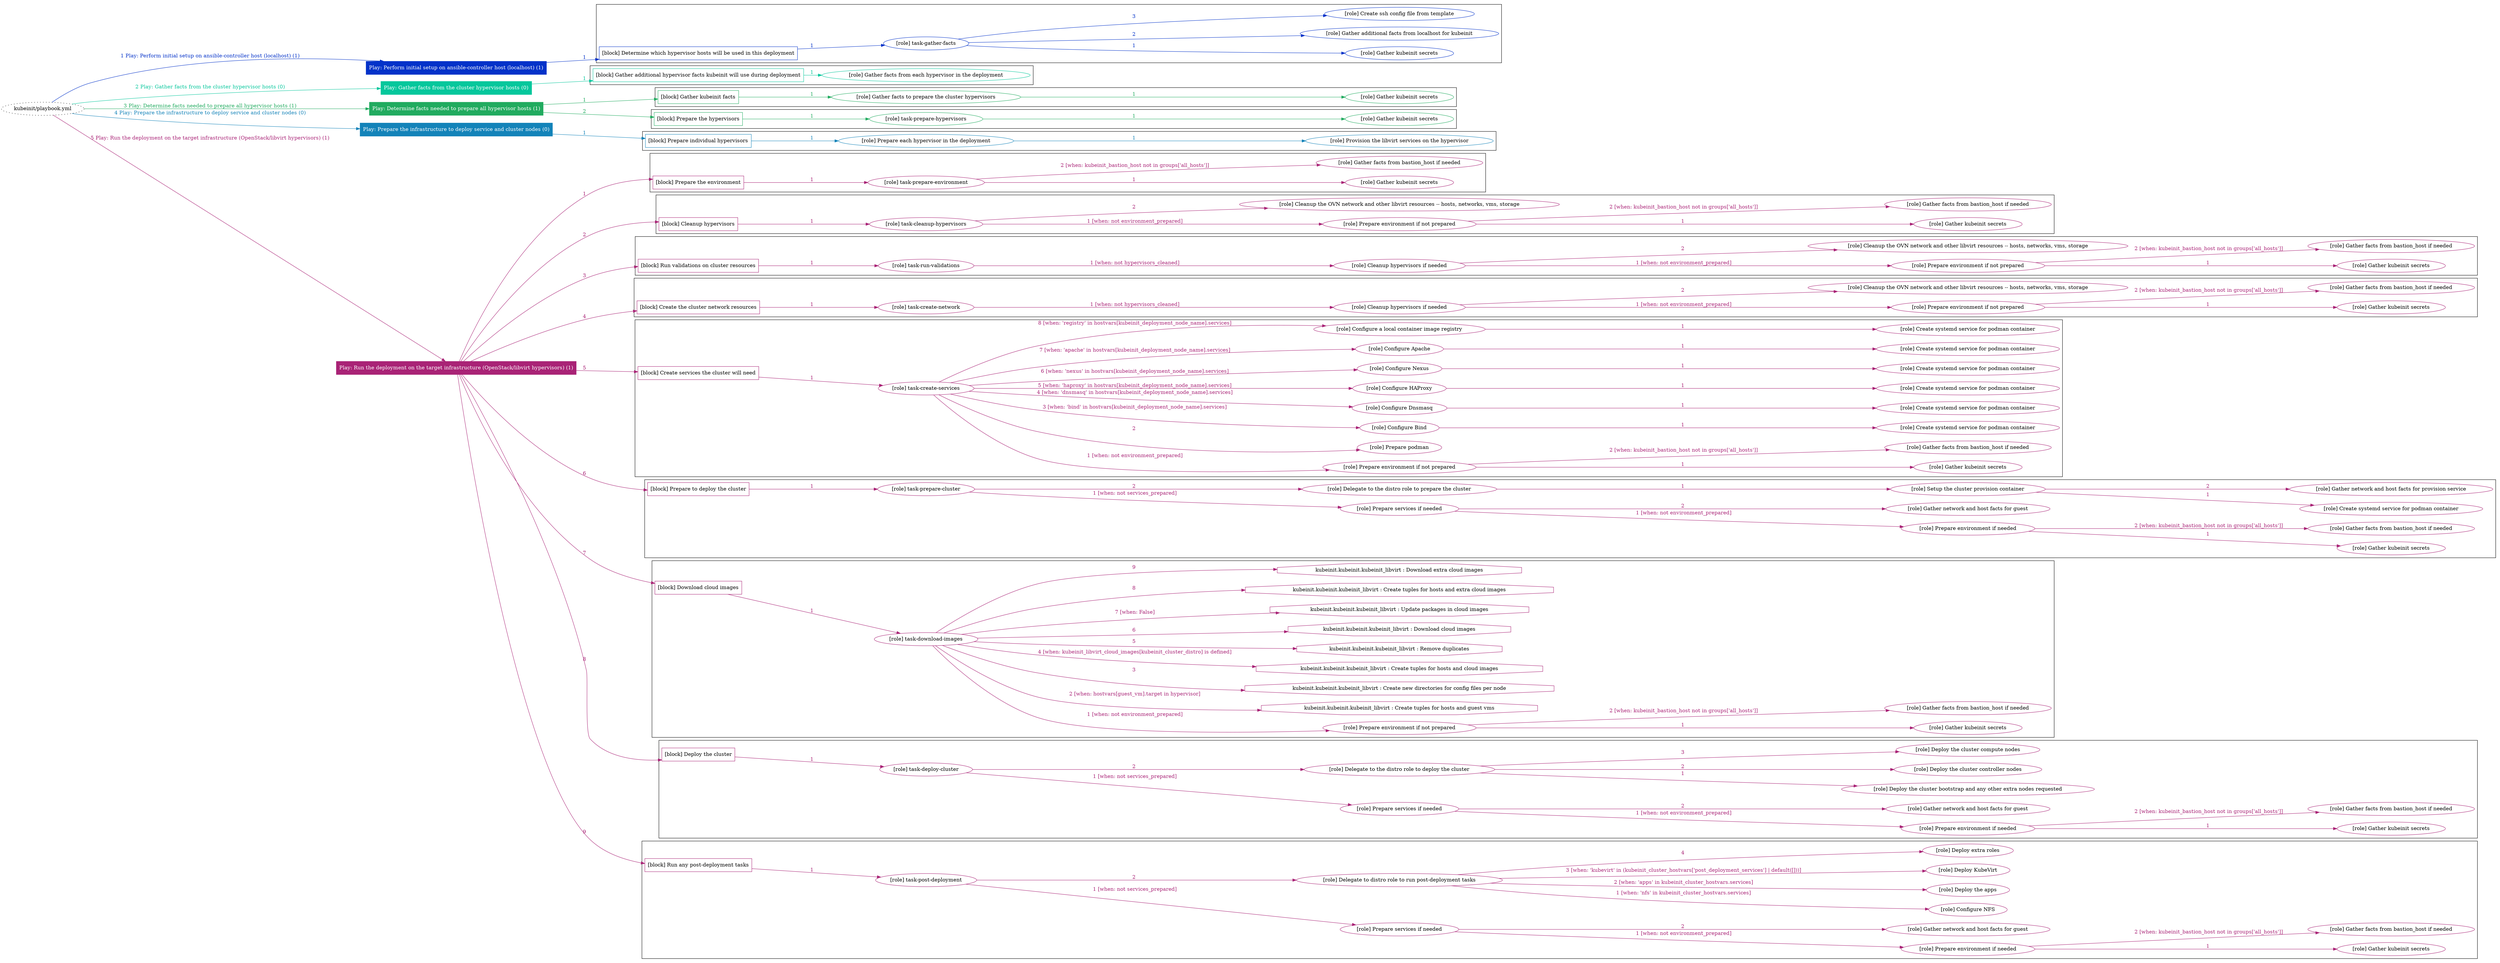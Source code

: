 digraph {
	graph [concentrate=true ordering=in rankdir=LR ratio=fill]
	edge [esep=5 sep=10]
	"kubeinit/playbook.yml" [URL="/home/runner/work/kubeinit/kubeinit/kubeinit/playbook.yml" id=playbook_51168610 style=dotted]
	"kubeinit/playbook.yml" -> play_2ce2c5a4 [label="1 Play: Perform initial setup on ansible-controller host (localhost) (1)" color="#0332c9" fontcolor="#0332c9" id=edge_play_2ce2c5a4 labeltooltip="1 Play: Perform initial setup on ansible-controller host (localhost) (1)" tooltip="1 Play: Perform initial setup on ansible-controller host (localhost) (1)"]
	subgraph "Play: Perform initial setup on ansible-controller host (localhost) (1)" {
		play_2ce2c5a4 [label="Play: Perform initial setup on ansible-controller host (localhost) (1)" URL="/home/runner/work/kubeinit/kubeinit/kubeinit/playbook.yml" color="#0332c9" fontcolor="#ffffff" id=play_2ce2c5a4 shape=box style=filled tooltip=localhost]
		play_2ce2c5a4 -> block_9cdd44ed [label=1 color="#0332c9" fontcolor="#0332c9" id=edge_block_9cdd44ed labeltooltip=1 tooltip=1]
		subgraph cluster_block_9cdd44ed {
			block_9cdd44ed [label="[block] Determine which hypervisor hosts will be used in this deployment" URL="/home/runner/work/kubeinit/kubeinit/kubeinit/playbook.yml" color="#0332c9" id=block_9cdd44ed labeltooltip="Determine which hypervisor hosts will be used in this deployment" shape=box tooltip="Determine which hypervisor hosts will be used in this deployment"]
			block_9cdd44ed -> role_1f043635 [label="1 " color="#0332c9" fontcolor="#0332c9" id=edge_role_1f043635 labeltooltip="1 " tooltip="1 "]
			subgraph "task-gather-facts" {
				role_1f043635 [label="[role] task-gather-facts" URL="/home/runner/work/kubeinit/kubeinit/kubeinit/playbook.yml" color="#0332c9" id=role_1f043635 tooltip="task-gather-facts"]
				role_1f043635 -> role_1d096e4a [label="1 " color="#0332c9" fontcolor="#0332c9" id=edge_role_1d096e4a labeltooltip="1 " tooltip="1 "]
				subgraph "Gather kubeinit secrets" {
					role_1d096e4a [label="[role] Gather kubeinit secrets" URL="/home/runner/.ansible/collections/ansible_collections/kubeinit/kubeinit/roles/kubeinit_prepare/tasks/build_hypervisors_group.yml" color="#0332c9" id=role_1d096e4a tooltip="Gather kubeinit secrets"]
				}
				role_1f043635 -> role_f2ad1c8f [label="2 " color="#0332c9" fontcolor="#0332c9" id=edge_role_f2ad1c8f labeltooltip="2 " tooltip="2 "]
				subgraph "Gather additional facts from localhost for kubeinit" {
					role_f2ad1c8f [label="[role] Gather additional facts from localhost for kubeinit" URL="/home/runner/.ansible/collections/ansible_collections/kubeinit/kubeinit/roles/kubeinit_prepare/tasks/build_hypervisors_group.yml" color="#0332c9" id=role_f2ad1c8f tooltip="Gather additional facts from localhost for kubeinit"]
				}
				role_1f043635 -> role_0ee27616 [label="3 " color="#0332c9" fontcolor="#0332c9" id=edge_role_0ee27616 labeltooltip="3 " tooltip="3 "]
				subgraph "Create ssh config file from template" {
					role_0ee27616 [label="[role] Create ssh config file from template" URL="/home/runner/.ansible/collections/ansible_collections/kubeinit/kubeinit/roles/kubeinit_prepare/tasks/build_hypervisors_group.yml" color="#0332c9" id=role_0ee27616 tooltip="Create ssh config file from template"]
				}
			}
		}
	}
	"kubeinit/playbook.yml" -> play_1ed9db69 [label="2 Play: Gather facts from the cluster hypervisor hosts (0)" color="#05c79c" fontcolor="#05c79c" id=edge_play_1ed9db69 labeltooltip="2 Play: Gather facts from the cluster hypervisor hosts (0)" tooltip="2 Play: Gather facts from the cluster hypervisor hosts (0)"]
	subgraph "Play: Gather facts from the cluster hypervisor hosts (0)" {
		play_1ed9db69 [label="Play: Gather facts from the cluster hypervisor hosts (0)" URL="/home/runner/work/kubeinit/kubeinit/kubeinit/playbook.yml" color="#05c79c" fontcolor="#ffffff" id=play_1ed9db69 shape=box style=filled tooltip="Play: Gather facts from the cluster hypervisor hosts (0)"]
		play_1ed9db69 -> block_d3747971 [label=1 color="#05c79c" fontcolor="#05c79c" id=edge_block_d3747971 labeltooltip=1 tooltip=1]
		subgraph cluster_block_d3747971 {
			block_d3747971 [label="[block] Gather additional hypervisor facts kubeinit will use during deployment" URL="/home/runner/work/kubeinit/kubeinit/kubeinit/playbook.yml" color="#05c79c" id=block_d3747971 labeltooltip="Gather additional hypervisor facts kubeinit will use during deployment" shape=box tooltip="Gather additional hypervisor facts kubeinit will use during deployment"]
			block_d3747971 -> role_e478c4c8 [label="1 " color="#05c79c" fontcolor="#05c79c" id=edge_role_e478c4c8 labeltooltip="1 " tooltip="1 "]
			subgraph "Gather facts from each hypervisor in the deployment" {
				role_e478c4c8 [label="[role] Gather facts from each hypervisor in the deployment" URL="/home/runner/work/kubeinit/kubeinit/kubeinit/playbook.yml" color="#05c79c" id=role_e478c4c8 tooltip="Gather facts from each hypervisor in the deployment"]
			}
		}
	}
	"kubeinit/playbook.yml" -> play_a1b9f939 [label="3 Play: Determine facts needed to prepare all hypervisor hosts (1)" color="#21ab5f" fontcolor="#21ab5f" id=edge_play_a1b9f939 labeltooltip="3 Play: Determine facts needed to prepare all hypervisor hosts (1)" tooltip="3 Play: Determine facts needed to prepare all hypervisor hosts (1)"]
	subgraph "Play: Determine facts needed to prepare all hypervisor hosts (1)" {
		play_a1b9f939 [label="Play: Determine facts needed to prepare all hypervisor hosts (1)" URL="/home/runner/work/kubeinit/kubeinit/kubeinit/playbook.yml" color="#21ab5f" fontcolor="#ffffff" id=play_a1b9f939 shape=box style=filled tooltip=localhost]
		play_a1b9f939 -> block_a1964f8d [label=1 color="#21ab5f" fontcolor="#21ab5f" id=edge_block_a1964f8d labeltooltip=1 tooltip=1]
		subgraph cluster_block_a1964f8d {
			block_a1964f8d [label="[block] Gather kubeinit facts" URL="/home/runner/work/kubeinit/kubeinit/kubeinit/playbook.yml" color="#21ab5f" id=block_a1964f8d labeltooltip="Gather kubeinit facts" shape=box tooltip="Gather kubeinit facts"]
			block_a1964f8d -> role_aab327de [label="1 " color="#21ab5f" fontcolor="#21ab5f" id=edge_role_aab327de labeltooltip="1 " tooltip="1 "]
			subgraph "Gather facts to prepare the cluster hypervisors" {
				role_aab327de [label="[role] Gather facts to prepare the cluster hypervisors" URL="/home/runner/work/kubeinit/kubeinit/kubeinit/playbook.yml" color="#21ab5f" id=role_aab327de tooltip="Gather facts to prepare the cluster hypervisors"]
				role_aab327de -> role_7492ab28 [label="1 " color="#21ab5f" fontcolor="#21ab5f" id=edge_role_7492ab28 labeltooltip="1 " tooltip="1 "]
				subgraph "Gather kubeinit secrets" {
					role_7492ab28 [label="[role] Gather kubeinit secrets" URL="/home/runner/.ansible/collections/ansible_collections/kubeinit/kubeinit/roles/kubeinit_prepare/tasks/gather_kubeinit_facts.yml" color="#21ab5f" id=role_7492ab28 tooltip="Gather kubeinit secrets"]
				}
			}
		}
		play_a1b9f939 -> block_f8890b20 [label=2 color="#21ab5f" fontcolor="#21ab5f" id=edge_block_f8890b20 labeltooltip=2 tooltip=2]
		subgraph cluster_block_f8890b20 {
			block_f8890b20 [label="[block] Prepare the hypervisors" URL="/home/runner/work/kubeinit/kubeinit/kubeinit/playbook.yml" color="#21ab5f" id=block_f8890b20 labeltooltip="Prepare the hypervisors" shape=box tooltip="Prepare the hypervisors"]
			block_f8890b20 -> role_98a0fea5 [label="1 " color="#21ab5f" fontcolor="#21ab5f" id=edge_role_98a0fea5 labeltooltip="1 " tooltip="1 "]
			subgraph "task-prepare-hypervisors" {
				role_98a0fea5 [label="[role] task-prepare-hypervisors" URL="/home/runner/work/kubeinit/kubeinit/kubeinit/playbook.yml" color="#21ab5f" id=role_98a0fea5 tooltip="task-prepare-hypervisors"]
				role_98a0fea5 -> role_59133146 [label="1 " color="#21ab5f" fontcolor="#21ab5f" id=edge_role_59133146 labeltooltip="1 " tooltip="1 "]
				subgraph "Gather kubeinit secrets" {
					role_59133146 [label="[role] Gather kubeinit secrets" URL="/home/runner/.ansible/collections/ansible_collections/kubeinit/kubeinit/roles/kubeinit_prepare/tasks/gather_kubeinit_facts.yml" color="#21ab5f" id=role_59133146 tooltip="Gather kubeinit secrets"]
				}
			}
		}
	}
	"kubeinit/playbook.yml" -> play_7c7c4e03 [label="4 Play: Prepare the infrastructure to deploy service and cluster nodes (0)" color="#1383b9" fontcolor="#1383b9" id=edge_play_7c7c4e03 labeltooltip="4 Play: Prepare the infrastructure to deploy service and cluster nodes (0)" tooltip="4 Play: Prepare the infrastructure to deploy service and cluster nodes (0)"]
	subgraph "Play: Prepare the infrastructure to deploy service and cluster nodes (0)" {
		play_7c7c4e03 [label="Play: Prepare the infrastructure to deploy service and cluster nodes (0)" URL="/home/runner/work/kubeinit/kubeinit/kubeinit/playbook.yml" color="#1383b9" fontcolor="#ffffff" id=play_7c7c4e03 shape=box style=filled tooltip="Play: Prepare the infrastructure to deploy service and cluster nodes (0)"]
		play_7c7c4e03 -> block_34705041 [label=1 color="#1383b9" fontcolor="#1383b9" id=edge_block_34705041 labeltooltip=1 tooltip=1]
		subgraph cluster_block_34705041 {
			block_34705041 [label="[block] Prepare individual hypervisors" URL="/home/runner/work/kubeinit/kubeinit/kubeinit/playbook.yml" color="#1383b9" id=block_34705041 labeltooltip="Prepare individual hypervisors" shape=box tooltip="Prepare individual hypervisors"]
			block_34705041 -> role_0ee46941 [label="1 " color="#1383b9" fontcolor="#1383b9" id=edge_role_0ee46941 labeltooltip="1 " tooltip="1 "]
			subgraph "Prepare each hypervisor in the deployment" {
				role_0ee46941 [label="[role] Prepare each hypervisor in the deployment" URL="/home/runner/work/kubeinit/kubeinit/kubeinit/playbook.yml" color="#1383b9" id=role_0ee46941 tooltip="Prepare each hypervisor in the deployment"]
				role_0ee46941 -> role_99708ebf [label="1 " color="#1383b9" fontcolor="#1383b9" id=edge_role_99708ebf labeltooltip="1 " tooltip="1 "]
				subgraph "Provision the libvirt services on the hypervisor" {
					role_99708ebf [label="[role] Provision the libvirt services on the hypervisor" URL="/home/runner/.ansible/collections/ansible_collections/kubeinit/kubeinit/roles/kubeinit_prepare/tasks/prepare_hypervisor.yml" color="#1383b9" id=role_99708ebf tooltip="Provision the libvirt services on the hypervisor"]
				}
			}
		}
	}
	"kubeinit/playbook.yml" -> play_f977c80f [label="5 Play: Run the deployment on the target infrastructure (OpenStack/libvirt hypervisors) (1)" color="#a92376" fontcolor="#a92376" id=edge_play_f977c80f labeltooltip="5 Play: Run the deployment on the target infrastructure (OpenStack/libvirt hypervisors) (1)" tooltip="5 Play: Run the deployment on the target infrastructure (OpenStack/libvirt hypervisors) (1)"]
	subgraph "Play: Run the deployment on the target infrastructure (OpenStack/libvirt hypervisors) (1)" {
		play_f977c80f [label="Play: Run the deployment on the target infrastructure (OpenStack/libvirt hypervisors) (1)" URL="/home/runner/work/kubeinit/kubeinit/kubeinit/playbook.yml" color="#a92376" fontcolor="#ffffff" id=play_f977c80f shape=box style=filled tooltip=localhost]
		play_f977c80f -> block_1d8e575c [label=1 color="#a92376" fontcolor="#a92376" id=edge_block_1d8e575c labeltooltip=1 tooltip=1]
		subgraph cluster_block_1d8e575c {
			block_1d8e575c [label="[block] Prepare the environment" URL="/home/runner/work/kubeinit/kubeinit/kubeinit/playbook.yml" color="#a92376" id=block_1d8e575c labeltooltip="Prepare the environment" shape=box tooltip="Prepare the environment"]
			block_1d8e575c -> role_17f32b81 [label="1 " color="#a92376" fontcolor="#a92376" id=edge_role_17f32b81 labeltooltip="1 " tooltip="1 "]
			subgraph "task-prepare-environment" {
				role_17f32b81 [label="[role] task-prepare-environment" URL="/home/runner/work/kubeinit/kubeinit/kubeinit/playbook.yml" color="#a92376" id=role_17f32b81 tooltip="task-prepare-environment"]
				role_17f32b81 -> role_851a2ef3 [label="1 " color="#a92376" fontcolor="#a92376" id=edge_role_851a2ef3 labeltooltip="1 " tooltip="1 "]
				subgraph "Gather kubeinit secrets" {
					role_851a2ef3 [label="[role] Gather kubeinit secrets" URL="/home/runner/.ansible/collections/ansible_collections/kubeinit/kubeinit/roles/kubeinit_prepare/tasks/gather_kubeinit_facts.yml" color="#a92376" id=role_851a2ef3 tooltip="Gather kubeinit secrets"]
				}
				role_17f32b81 -> role_3a12d3d9 [label="2 [when: kubeinit_bastion_host not in groups['all_hosts']]" color="#a92376" fontcolor="#a92376" id=edge_role_3a12d3d9 labeltooltip="2 [when: kubeinit_bastion_host not in groups['all_hosts']]" tooltip="2 [when: kubeinit_bastion_host not in groups['all_hosts']]"]
				subgraph "Gather facts from bastion_host if needed" {
					role_3a12d3d9 [label="[role] Gather facts from bastion_host if needed" URL="/home/runner/.ansible/collections/ansible_collections/kubeinit/kubeinit/roles/kubeinit_prepare/tasks/main.yml" color="#a92376" id=role_3a12d3d9 tooltip="Gather facts from bastion_host if needed"]
				}
			}
		}
		play_f977c80f -> block_e6502b7f [label=2 color="#a92376" fontcolor="#a92376" id=edge_block_e6502b7f labeltooltip=2 tooltip=2]
		subgraph cluster_block_e6502b7f {
			block_e6502b7f [label="[block] Cleanup hypervisors" URL="/home/runner/work/kubeinit/kubeinit/kubeinit/playbook.yml" color="#a92376" id=block_e6502b7f labeltooltip="Cleanup hypervisors" shape=box tooltip="Cleanup hypervisors"]
			block_e6502b7f -> role_c4d29961 [label="1 " color="#a92376" fontcolor="#a92376" id=edge_role_c4d29961 labeltooltip="1 " tooltip="1 "]
			subgraph "task-cleanup-hypervisors" {
				role_c4d29961 [label="[role] task-cleanup-hypervisors" URL="/home/runner/work/kubeinit/kubeinit/kubeinit/playbook.yml" color="#a92376" id=role_c4d29961 tooltip="task-cleanup-hypervisors"]
				role_c4d29961 -> role_ec940eb8 [label="1 [when: not environment_prepared]" color="#a92376" fontcolor="#a92376" id=edge_role_ec940eb8 labeltooltip="1 [when: not environment_prepared]" tooltip="1 [when: not environment_prepared]"]
				subgraph "Prepare environment if not prepared" {
					role_ec940eb8 [label="[role] Prepare environment if not prepared" URL="/home/runner/.ansible/collections/ansible_collections/kubeinit/kubeinit/roles/kubeinit_libvirt/tasks/cleanup_hypervisors.yml" color="#a92376" id=role_ec940eb8 tooltip="Prepare environment if not prepared"]
					role_ec940eb8 -> role_ebef3db9 [label="1 " color="#a92376" fontcolor="#a92376" id=edge_role_ebef3db9 labeltooltip="1 " tooltip="1 "]
					subgraph "Gather kubeinit secrets" {
						role_ebef3db9 [label="[role] Gather kubeinit secrets" URL="/home/runner/.ansible/collections/ansible_collections/kubeinit/kubeinit/roles/kubeinit_prepare/tasks/gather_kubeinit_facts.yml" color="#a92376" id=role_ebef3db9 tooltip="Gather kubeinit secrets"]
					}
					role_ec940eb8 -> role_a602b49e [label="2 [when: kubeinit_bastion_host not in groups['all_hosts']]" color="#a92376" fontcolor="#a92376" id=edge_role_a602b49e labeltooltip="2 [when: kubeinit_bastion_host not in groups['all_hosts']]" tooltip="2 [when: kubeinit_bastion_host not in groups['all_hosts']]"]
					subgraph "Gather facts from bastion_host if needed" {
						role_a602b49e [label="[role] Gather facts from bastion_host if needed" URL="/home/runner/.ansible/collections/ansible_collections/kubeinit/kubeinit/roles/kubeinit_prepare/tasks/main.yml" color="#a92376" id=role_a602b49e tooltip="Gather facts from bastion_host if needed"]
					}
				}
				role_c4d29961 -> role_8d6a4b68 [label="2 " color="#a92376" fontcolor="#a92376" id=edge_role_8d6a4b68 labeltooltip="2 " tooltip="2 "]
				subgraph "Cleanup the OVN network and other libvirt resources -- hosts, networks, vms, storage" {
					role_8d6a4b68 [label="[role] Cleanup the OVN network and other libvirt resources -- hosts, networks, vms, storage" URL="/home/runner/.ansible/collections/ansible_collections/kubeinit/kubeinit/roles/kubeinit_libvirt/tasks/cleanup_hypervisors.yml" color="#a92376" id=role_8d6a4b68 tooltip="Cleanup the OVN network and other libvirt resources -- hosts, networks, vms, storage"]
				}
			}
		}
		play_f977c80f -> block_3972fd2c [label=3 color="#a92376" fontcolor="#a92376" id=edge_block_3972fd2c labeltooltip=3 tooltip=3]
		subgraph cluster_block_3972fd2c {
			block_3972fd2c [label="[block] Run validations on cluster resources" URL="/home/runner/work/kubeinit/kubeinit/kubeinit/playbook.yml" color="#a92376" id=block_3972fd2c labeltooltip="Run validations on cluster resources" shape=box tooltip="Run validations on cluster resources"]
			block_3972fd2c -> role_a54e18b6 [label="1 " color="#a92376" fontcolor="#a92376" id=edge_role_a54e18b6 labeltooltip="1 " tooltip="1 "]
			subgraph "task-run-validations" {
				role_a54e18b6 [label="[role] task-run-validations" URL="/home/runner/work/kubeinit/kubeinit/kubeinit/playbook.yml" color="#a92376" id=role_a54e18b6 tooltip="task-run-validations"]
				role_a54e18b6 -> role_ca993dac [label="1 [when: not hypervisors_cleaned]" color="#a92376" fontcolor="#a92376" id=edge_role_ca993dac labeltooltip="1 [when: not hypervisors_cleaned]" tooltip="1 [when: not hypervisors_cleaned]"]
				subgraph "Cleanup hypervisors if needed" {
					role_ca993dac [label="[role] Cleanup hypervisors if needed" URL="/home/runner/.ansible/collections/ansible_collections/kubeinit/kubeinit/roles/kubeinit_validations/tasks/main.yml" color="#a92376" id=role_ca993dac tooltip="Cleanup hypervisors if needed"]
					role_ca993dac -> role_ded19d4f [label="1 [when: not environment_prepared]" color="#a92376" fontcolor="#a92376" id=edge_role_ded19d4f labeltooltip="1 [when: not environment_prepared]" tooltip="1 [when: not environment_prepared]"]
					subgraph "Prepare environment if not prepared" {
						role_ded19d4f [label="[role] Prepare environment if not prepared" URL="/home/runner/.ansible/collections/ansible_collections/kubeinit/kubeinit/roles/kubeinit_libvirt/tasks/cleanup_hypervisors.yml" color="#a92376" id=role_ded19d4f tooltip="Prepare environment if not prepared"]
						role_ded19d4f -> role_18d1aca8 [label="1 " color="#a92376" fontcolor="#a92376" id=edge_role_18d1aca8 labeltooltip="1 " tooltip="1 "]
						subgraph "Gather kubeinit secrets" {
							role_18d1aca8 [label="[role] Gather kubeinit secrets" URL="/home/runner/.ansible/collections/ansible_collections/kubeinit/kubeinit/roles/kubeinit_prepare/tasks/gather_kubeinit_facts.yml" color="#a92376" id=role_18d1aca8 tooltip="Gather kubeinit secrets"]
						}
						role_ded19d4f -> role_93f58bcb [label="2 [when: kubeinit_bastion_host not in groups['all_hosts']]" color="#a92376" fontcolor="#a92376" id=edge_role_93f58bcb labeltooltip="2 [when: kubeinit_bastion_host not in groups['all_hosts']]" tooltip="2 [when: kubeinit_bastion_host not in groups['all_hosts']]"]
						subgraph "Gather facts from bastion_host if needed" {
							role_93f58bcb [label="[role] Gather facts from bastion_host if needed" URL="/home/runner/.ansible/collections/ansible_collections/kubeinit/kubeinit/roles/kubeinit_prepare/tasks/main.yml" color="#a92376" id=role_93f58bcb tooltip="Gather facts from bastion_host if needed"]
						}
					}
					role_ca993dac -> role_8513e55c [label="2 " color="#a92376" fontcolor="#a92376" id=edge_role_8513e55c labeltooltip="2 " tooltip="2 "]
					subgraph "Cleanup the OVN network and other libvirt resources -- hosts, networks, vms, storage" {
						role_8513e55c [label="[role] Cleanup the OVN network and other libvirt resources -- hosts, networks, vms, storage" URL="/home/runner/.ansible/collections/ansible_collections/kubeinit/kubeinit/roles/kubeinit_libvirt/tasks/cleanup_hypervisors.yml" color="#a92376" id=role_8513e55c tooltip="Cleanup the OVN network and other libvirt resources -- hosts, networks, vms, storage"]
					}
				}
			}
		}
		play_f977c80f -> block_56f259ef [label=4 color="#a92376" fontcolor="#a92376" id=edge_block_56f259ef labeltooltip=4 tooltip=4]
		subgraph cluster_block_56f259ef {
			block_56f259ef [label="[block] Create the cluster network resources" URL="/home/runner/work/kubeinit/kubeinit/kubeinit/playbook.yml" color="#a92376" id=block_56f259ef labeltooltip="Create the cluster network resources" shape=box tooltip="Create the cluster network resources"]
			block_56f259ef -> role_49bcd920 [label="1 " color="#a92376" fontcolor="#a92376" id=edge_role_49bcd920 labeltooltip="1 " tooltip="1 "]
			subgraph "task-create-network" {
				role_49bcd920 [label="[role] task-create-network" URL="/home/runner/work/kubeinit/kubeinit/kubeinit/playbook.yml" color="#a92376" id=role_49bcd920 tooltip="task-create-network"]
				role_49bcd920 -> role_e15318c9 [label="1 [when: not hypervisors_cleaned]" color="#a92376" fontcolor="#a92376" id=edge_role_e15318c9 labeltooltip="1 [when: not hypervisors_cleaned]" tooltip="1 [when: not hypervisors_cleaned]"]
				subgraph "Cleanup hypervisors if needed" {
					role_e15318c9 [label="[role] Cleanup hypervisors if needed" URL="/home/runner/.ansible/collections/ansible_collections/kubeinit/kubeinit/roles/kubeinit_libvirt/tasks/create_network.yml" color="#a92376" id=role_e15318c9 tooltip="Cleanup hypervisors if needed"]
					role_e15318c9 -> role_e600f3bf [label="1 [when: not environment_prepared]" color="#a92376" fontcolor="#a92376" id=edge_role_e600f3bf labeltooltip="1 [when: not environment_prepared]" tooltip="1 [when: not environment_prepared]"]
					subgraph "Prepare environment if not prepared" {
						role_e600f3bf [label="[role] Prepare environment if not prepared" URL="/home/runner/.ansible/collections/ansible_collections/kubeinit/kubeinit/roles/kubeinit_libvirt/tasks/cleanup_hypervisors.yml" color="#a92376" id=role_e600f3bf tooltip="Prepare environment if not prepared"]
						role_e600f3bf -> role_dd8e346c [label="1 " color="#a92376" fontcolor="#a92376" id=edge_role_dd8e346c labeltooltip="1 " tooltip="1 "]
						subgraph "Gather kubeinit secrets" {
							role_dd8e346c [label="[role] Gather kubeinit secrets" URL="/home/runner/.ansible/collections/ansible_collections/kubeinit/kubeinit/roles/kubeinit_prepare/tasks/gather_kubeinit_facts.yml" color="#a92376" id=role_dd8e346c tooltip="Gather kubeinit secrets"]
						}
						role_e600f3bf -> role_f988e78c [label="2 [when: kubeinit_bastion_host not in groups['all_hosts']]" color="#a92376" fontcolor="#a92376" id=edge_role_f988e78c labeltooltip="2 [when: kubeinit_bastion_host not in groups['all_hosts']]" tooltip="2 [when: kubeinit_bastion_host not in groups['all_hosts']]"]
						subgraph "Gather facts from bastion_host if needed" {
							role_f988e78c [label="[role] Gather facts from bastion_host if needed" URL="/home/runner/.ansible/collections/ansible_collections/kubeinit/kubeinit/roles/kubeinit_prepare/tasks/main.yml" color="#a92376" id=role_f988e78c tooltip="Gather facts from bastion_host if needed"]
						}
					}
					role_e15318c9 -> role_e24abd58 [label="2 " color="#a92376" fontcolor="#a92376" id=edge_role_e24abd58 labeltooltip="2 " tooltip="2 "]
					subgraph "Cleanup the OVN network and other libvirt resources -- hosts, networks, vms, storage" {
						role_e24abd58 [label="[role] Cleanup the OVN network and other libvirt resources -- hosts, networks, vms, storage" URL="/home/runner/.ansible/collections/ansible_collections/kubeinit/kubeinit/roles/kubeinit_libvirt/tasks/cleanup_hypervisors.yml" color="#a92376" id=role_e24abd58 tooltip="Cleanup the OVN network and other libvirt resources -- hosts, networks, vms, storage"]
					}
				}
			}
		}
		play_f977c80f -> block_593cdf85 [label=5 color="#a92376" fontcolor="#a92376" id=edge_block_593cdf85 labeltooltip=5 tooltip=5]
		subgraph cluster_block_593cdf85 {
			block_593cdf85 [label="[block] Create services the cluster will need" URL="/home/runner/work/kubeinit/kubeinit/kubeinit/playbook.yml" color="#a92376" id=block_593cdf85 labeltooltip="Create services the cluster will need" shape=box tooltip="Create services the cluster will need"]
			block_593cdf85 -> role_f73db50c [label="1 " color="#a92376" fontcolor="#a92376" id=edge_role_f73db50c labeltooltip="1 " tooltip="1 "]
			subgraph "task-create-services" {
				role_f73db50c [label="[role] task-create-services" URL="/home/runner/work/kubeinit/kubeinit/kubeinit/playbook.yml" color="#a92376" id=role_f73db50c tooltip="task-create-services"]
				role_f73db50c -> role_6be8e73c [label="1 [when: not environment_prepared]" color="#a92376" fontcolor="#a92376" id=edge_role_6be8e73c labeltooltip="1 [when: not environment_prepared]" tooltip="1 [when: not environment_prepared]"]
				subgraph "Prepare environment if not prepared" {
					role_6be8e73c [label="[role] Prepare environment if not prepared" URL="/home/runner/.ansible/collections/ansible_collections/kubeinit/kubeinit/roles/kubeinit_services/tasks/main.yml" color="#a92376" id=role_6be8e73c tooltip="Prepare environment if not prepared"]
					role_6be8e73c -> role_5c248d15 [label="1 " color="#a92376" fontcolor="#a92376" id=edge_role_5c248d15 labeltooltip="1 " tooltip="1 "]
					subgraph "Gather kubeinit secrets" {
						role_5c248d15 [label="[role] Gather kubeinit secrets" URL="/home/runner/.ansible/collections/ansible_collections/kubeinit/kubeinit/roles/kubeinit_prepare/tasks/gather_kubeinit_facts.yml" color="#a92376" id=role_5c248d15 tooltip="Gather kubeinit secrets"]
					}
					role_6be8e73c -> role_bbdc3d6f [label="2 [when: kubeinit_bastion_host not in groups['all_hosts']]" color="#a92376" fontcolor="#a92376" id=edge_role_bbdc3d6f labeltooltip="2 [when: kubeinit_bastion_host not in groups['all_hosts']]" tooltip="2 [when: kubeinit_bastion_host not in groups['all_hosts']]"]
					subgraph "Gather facts from bastion_host if needed" {
						role_bbdc3d6f [label="[role] Gather facts from bastion_host if needed" URL="/home/runner/.ansible/collections/ansible_collections/kubeinit/kubeinit/roles/kubeinit_prepare/tasks/main.yml" color="#a92376" id=role_bbdc3d6f tooltip="Gather facts from bastion_host if needed"]
					}
				}
				role_f73db50c -> role_6ba43c7c [label="2 " color="#a92376" fontcolor="#a92376" id=edge_role_6ba43c7c labeltooltip="2 " tooltip="2 "]
				subgraph "Prepare podman" {
					role_6ba43c7c [label="[role] Prepare podman" URL="/home/runner/.ansible/collections/ansible_collections/kubeinit/kubeinit/roles/kubeinit_services/tasks/00_create_service_pod.yml" color="#a92376" id=role_6ba43c7c tooltip="Prepare podman"]
				}
				role_f73db50c -> role_2c99f24d [label="3 [when: 'bind' in hostvars[kubeinit_deployment_node_name].services]" color="#a92376" fontcolor="#a92376" id=edge_role_2c99f24d labeltooltip="3 [when: 'bind' in hostvars[kubeinit_deployment_node_name].services]" tooltip="3 [when: 'bind' in hostvars[kubeinit_deployment_node_name].services]"]
				subgraph "Configure Bind" {
					role_2c99f24d [label="[role] Configure Bind" URL="/home/runner/.ansible/collections/ansible_collections/kubeinit/kubeinit/roles/kubeinit_services/tasks/start_services_containers.yml" color="#a92376" id=role_2c99f24d tooltip="Configure Bind"]
					role_2c99f24d -> role_c052d581 [label="1 " color="#a92376" fontcolor="#a92376" id=edge_role_c052d581 labeltooltip="1 " tooltip="1 "]
					subgraph "Create systemd service for podman container" {
						role_c052d581 [label="[role] Create systemd service for podman container" URL="/home/runner/.ansible/collections/ansible_collections/kubeinit/kubeinit/roles/kubeinit_bind/tasks/main.yml" color="#a92376" id=role_c052d581 tooltip="Create systemd service for podman container"]
					}
				}
				role_f73db50c -> role_8970a954 [label="4 [when: 'dnsmasq' in hostvars[kubeinit_deployment_node_name].services]" color="#a92376" fontcolor="#a92376" id=edge_role_8970a954 labeltooltip="4 [when: 'dnsmasq' in hostvars[kubeinit_deployment_node_name].services]" tooltip="4 [when: 'dnsmasq' in hostvars[kubeinit_deployment_node_name].services]"]
				subgraph "Configure Dnsmasq" {
					role_8970a954 [label="[role] Configure Dnsmasq" URL="/home/runner/.ansible/collections/ansible_collections/kubeinit/kubeinit/roles/kubeinit_services/tasks/start_services_containers.yml" color="#a92376" id=role_8970a954 tooltip="Configure Dnsmasq"]
					role_8970a954 -> role_e6f551a0 [label="1 " color="#a92376" fontcolor="#a92376" id=edge_role_e6f551a0 labeltooltip="1 " tooltip="1 "]
					subgraph "Create systemd service for podman container" {
						role_e6f551a0 [label="[role] Create systemd service for podman container" URL="/home/runner/.ansible/collections/ansible_collections/kubeinit/kubeinit/roles/kubeinit_dnsmasq/tasks/main.yml" color="#a92376" id=role_e6f551a0 tooltip="Create systemd service for podman container"]
					}
				}
				role_f73db50c -> role_2492721e [label="5 [when: 'haproxy' in hostvars[kubeinit_deployment_node_name].services]" color="#a92376" fontcolor="#a92376" id=edge_role_2492721e labeltooltip="5 [when: 'haproxy' in hostvars[kubeinit_deployment_node_name].services]" tooltip="5 [when: 'haproxy' in hostvars[kubeinit_deployment_node_name].services]"]
				subgraph "Configure HAProxy" {
					role_2492721e [label="[role] Configure HAProxy" URL="/home/runner/.ansible/collections/ansible_collections/kubeinit/kubeinit/roles/kubeinit_services/tasks/start_services_containers.yml" color="#a92376" id=role_2492721e tooltip="Configure HAProxy"]
					role_2492721e -> role_a05914da [label="1 " color="#a92376" fontcolor="#a92376" id=edge_role_a05914da labeltooltip="1 " tooltip="1 "]
					subgraph "Create systemd service for podman container" {
						role_a05914da [label="[role] Create systemd service for podman container" URL="/home/runner/.ansible/collections/ansible_collections/kubeinit/kubeinit/roles/kubeinit_haproxy/tasks/main.yml" color="#a92376" id=role_a05914da tooltip="Create systemd service for podman container"]
					}
				}
				role_f73db50c -> role_7ed6557c [label="6 [when: 'nexus' in hostvars[kubeinit_deployment_node_name].services]" color="#a92376" fontcolor="#a92376" id=edge_role_7ed6557c labeltooltip="6 [when: 'nexus' in hostvars[kubeinit_deployment_node_name].services]" tooltip="6 [when: 'nexus' in hostvars[kubeinit_deployment_node_name].services]"]
				subgraph "Configure Nexus" {
					role_7ed6557c [label="[role] Configure Nexus" URL="/home/runner/.ansible/collections/ansible_collections/kubeinit/kubeinit/roles/kubeinit_services/tasks/start_services_containers.yml" color="#a92376" id=role_7ed6557c tooltip="Configure Nexus"]
					role_7ed6557c -> role_e68065b4 [label="1 " color="#a92376" fontcolor="#a92376" id=edge_role_e68065b4 labeltooltip="1 " tooltip="1 "]
					subgraph "Create systemd service for podman container" {
						role_e68065b4 [label="[role] Create systemd service for podman container" URL="/home/runner/.ansible/collections/ansible_collections/kubeinit/kubeinit/roles/kubeinit_nexus/tasks/main.yml" color="#a92376" id=role_e68065b4 tooltip="Create systemd service for podman container"]
					}
				}
				role_f73db50c -> role_9388976f [label="7 [when: 'apache' in hostvars[kubeinit_deployment_node_name].services]" color="#a92376" fontcolor="#a92376" id=edge_role_9388976f labeltooltip="7 [when: 'apache' in hostvars[kubeinit_deployment_node_name].services]" tooltip="7 [when: 'apache' in hostvars[kubeinit_deployment_node_name].services]"]
				subgraph "Configure Apache" {
					role_9388976f [label="[role] Configure Apache" URL="/home/runner/.ansible/collections/ansible_collections/kubeinit/kubeinit/roles/kubeinit_services/tasks/start_services_containers.yml" color="#a92376" id=role_9388976f tooltip="Configure Apache"]
					role_9388976f -> role_f35068ba [label="1 " color="#a92376" fontcolor="#a92376" id=edge_role_f35068ba labeltooltip="1 " tooltip="1 "]
					subgraph "Create systemd service for podman container" {
						role_f35068ba [label="[role] Create systemd service for podman container" URL="/home/runner/.ansible/collections/ansible_collections/kubeinit/kubeinit/roles/kubeinit_apache/tasks/main.yml" color="#a92376" id=role_f35068ba tooltip="Create systemd service for podman container"]
					}
				}
				role_f73db50c -> role_fce03e4a [label="8 [when: 'registry' in hostvars[kubeinit_deployment_node_name].services]" color="#a92376" fontcolor="#a92376" id=edge_role_fce03e4a labeltooltip="8 [when: 'registry' in hostvars[kubeinit_deployment_node_name].services]" tooltip="8 [when: 'registry' in hostvars[kubeinit_deployment_node_name].services]"]
				subgraph "Configure a local container image registry" {
					role_fce03e4a [label="[role] Configure a local container image registry" URL="/home/runner/.ansible/collections/ansible_collections/kubeinit/kubeinit/roles/kubeinit_services/tasks/start_services_containers.yml" color="#a92376" id=role_fce03e4a tooltip="Configure a local container image registry"]
					role_fce03e4a -> role_f73cf096 [label="1 " color="#a92376" fontcolor="#a92376" id=edge_role_f73cf096 labeltooltip="1 " tooltip="1 "]
					subgraph "Create systemd service for podman container" {
						role_f73cf096 [label="[role] Create systemd service for podman container" URL="/home/runner/.ansible/collections/ansible_collections/kubeinit/kubeinit/roles/kubeinit_registry/tasks/main.yml" color="#a92376" id=role_f73cf096 tooltip="Create systemd service for podman container"]
					}
				}
			}
		}
		play_f977c80f -> block_a9e40724 [label=6 color="#a92376" fontcolor="#a92376" id=edge_block_a9e40724 labeltooltip=6 tooltip=6]
		subgraph cluster_block_a9e40724 {
			block_a9e40724 [label="[block] Prepare to deploy the cluster" URL="/home/runner/work/kubeinit/kubeinit/kubeinit/playbook.yml" color="#a92376" id=block_a9e40724 labeltooltip="Prepare to deploy the cluster" shape=box tooltip="Prepare to deploy the cluster"]
			block_a9e40724 -> role_22010b4c [label="1 " color="#a92376" fontcolor="#a92376" id=edge_role_22010b4c labeltooltip="1 " tooltip="1 "]
			subgraph "task-prepare-cluster" {
				role_22010b4c [label="[role] task-prepare-cluster" URL="/home/runner/work/kubeinit/kubeinit/kubeinit/playbook.yml" color="#a92376" id=role_22010b4c tooltip="task-prepare-cluster"]
				role_22010b4c -> role_cddd8ff3 [label="1 [when: not services_prepared]" color="#a92376" fontcolor="#a92376" id=edge_role_cddd8ff3 labeltooltip="1 [when: not services_prepared]" tooltip="1 [when: not services_prepared]"]
				subgraph "Prepare services if needed" {
					role_cddd8ff3 [label="[role] Prepare services if needed" URL="/home/runner/.ansible/collections/ansible_collections/kubeinit/kubeinit/roles/kubeinit_prepare/tasks/prepare_cluster.yml" color="#a92376" id=role_cddd8ff3 tooltip="Prepare services if needed"]
					role_cddd8ff3 -> role_c9827e2d [label="1 [when: not environment_prepared]" color="#a92376" fontcolor="#a92376" id=edge_role_c9827e2d labeltooltip="1 [when: not environment_prepared]" tooltip="1 [when: not environment_prepared]"]
					subgraph "Prepare environment if needed" {
						role_c9827e2d [label="[role] Prepare environment if needed" URL="/home/runner/.ansible/collections/ansible_collections/kubeinit/kubeinit/roles/kubeinit_services/tasks/prepare_services.yml" color="#a92376" id=role_c9827e2d tooltip="Prepare environment if needed"]
						role_c9827e2d -> role_016e242c [label="1 " color="#a92376" fontcolor="#a92376" id=edge_role_016e242c labeltooltip="1 " tooltip="1 "]
						subgraph "Gather kubeinit secrets" {
							role_016e242c [label="[role] Gather kubeinit secrets" URL="/home/runner/.ansible/collections/ansible_collections/kubeinit/kubeinit/roles/kubeinit_prepare/tasks/gather_kubeinit_facts.yml" color="#a92376" id=role_016e242c tooltip="Gather kubeinit secrets"]
						}
						role_c9827e2d -> role_38cd1bdf [label="2 [when: kubeinit_bastion_host not in groups['all_hosts']]" color="#a92376" fontcolor="#a92376" id=edge_role_38cd1bdf labeltooltip="2 [when: kubeinit_bastion_host not in groups['all_hosts']]" tooltip="2 [when: kubeinit_bastion_host not in groups['all_hosts']]"]
						subgraph "Gather facts from bastion_host if needed" {
							role_38cd1bdf [label="[role] Gather facts from bastion_host if needed" URL="/home/runner/.ansible/collections/ansible_collections/kubeinit/kubeinit/roles/kubeinit_prepare/tasks/main.yml" color="#a92376" id=role_38cd1bdf tooltip="Gather facts from bastion_host if needed"]
						}
					}
					role_cddd8ff3 -> role_4ad0825e [label="2 " color="#a92376" fontcolor="#a92376" id=edge_role_4ad0825e labeltooltip="2 " tooltip="2 "]
					subgraph "Gather network and host facts for guest" {
						role_4ad0825e [label="[role] Gather network and host facts for guest" URL="/home/runner/.ansible/collections/ansible_collections/kubeinit/kubeinit/roles/kubeinit_services/tasks/prepare_services.yml" color="#a92376" id=role_4ad0825e tooltip="Gather network and host facts for guest"]
					}
				}
				role_22010b4c -> role_08b11a65 [label="2 " color="#a92376" fontcolor="#a92376" id=edge_role_08b11a65 labeltooltip="2 " tooltip="2 "]
				subgraph "Delegate to the distro role to prepare the cluster" {
					role_08b11a65 [label="[role] Delegate to the distro role to prepare the cluster" URL="/home/runner/.ansible/collections/ansible_collections/kubeinit/kubeinit/roles/kubeinit_prepare/tasks/prepare_cluster.yml" color="#a92376" id=role_08b11a65 tooltip="Delegate to the distro role to prepare the cluster"]
					role_08b11a65 -> role_8f4caf08 [label="1 " color="#a92376" fontcolor="#a92376" id=edge_role_8f4caf08 labeltooltip="1 " tooltip="1 "]
					subgraph "Setup the cluster provision container" {
						role_8f4caf08 [label="[role] Setup the cluster provision container" URL="/home/runner/.ansible/collections/ansible_collections/kubeinit/kubeinit/roles/kubeinit_openshift/tasks/prepare_cluster.yml" color="#a92376" id=role_8f4caf08 tooltip="Setup the cluster provision container"]
						role_8f4caf08 -> role_e5df5725 [label="1 " color="#a92376" fontcolor="#a92376" id=edge_role_e5df5725 labeltooltip="1 " tooltip="1 "]
						subgraph "Create systemd service for podman container" {
							role_e5df5725 [label="[role] Create systemd service for podman container" URL="/home/runner/.ansible/collections/ansible_collections/kubeinit/kubeinit/roles/kubeinit_services/tasks/create_provision_container.yml" color="#a92376" id=role_e5df5725 tooltip="Create systemd service for podman container"]
						}
						role_8f4caf08 -> role_61e3a2e9 [label="2 " color="#a92376" fontcolor="#a92376" id=edge_role_61e3a2e9 labeltooltip="2 " tooltip="2 "]
						subgraph "Gather network and host facts for provision service" {
							role_61e3a2e9 [label="[role] Gather network and host facts for provision service" URL="/home/runner/.ansible/collections/ansible_collections/kubeinit/kubeinit/roles/kubeinit_services/tasks/create_provision_container.yml" color="#a92376" id=role_61e3a2e9 tooltip="Gather network and host facts for provision service"]
						}
					}
				}
			}
		}
		play_f977c80f -> block_d1a313d4 [label=7 color="#a92376" fontcolor="#a92376" id=edge_block_d1a313d4 labeltooltip=7 tooltip=7]
		subgraph cluster_block_d1a313d4 {
			block_d1a313d4 [label="[block] Download cloud images" URL="/home/runner/work/kubeinit/kubeinit/kubeinit/playbook.yml" color="#a92376" id=block_d1a313d4 labeltooltip="Download cloud images" shape=box tooltip="Download cloud images"]
			block_d1a313d4 -> role_5ccd9279 [label="1 " color="#a92376" fontcolor="#a92376" id=edge_role_5ccd9279 labeltooltip="1 " tooltip="1 "]
			subgraph "task-download-images" {
				role_5ccd9279 [label="[role] task-download-images" URL="/home/runner/work/kubeinit/kubeinit/kubeinit/playbook.yml" color="#a92376" id=role_5ccd9279 tooltip="task-download-images"]
				role_5ccd9279 -> role_e0e83dcd [label="1 [when: not environment_prepared]" color="#a92376" fontcolor="#a92376" id=edge_role_e0e83dcd labeltooltip="1 [when: not environment_prepared]" tooltip="1 [when: not environment_prepared]"]
				subgraph "Prepare environment if not prepared" {
					role_e0e83dcd [label="[role] Prepare environment if not prepared" URL="/home/runner/.ansible/collections/ansible_collections/kubeinit/kubeinit/roles/kubeinit_libvirt/tasks/download_cloud_images.yml" color="#a92376" id=role_e0e83dcd tooltip="Prepare environment if not prepared"]
					role_e0e83dcd -> role_1ed9bbfb [label="1 " color="#a92376" fontcolor="#a92376" id=edge_role_1ed9bbfb labeltooltip="1 " tooltip="1 "]
					subgraph "Gather kubeinit secrets" {
						role_1ed9bbfb [label="[role] Gather kubeinit secrets" URL="/home/runner/.ansible/collections/ansible_collections/kubeinit/kubeinit/roles/kubeinit_prepare/tasks/gather_kubeinit_facts.yml" color="#a92376" id=role_1ed9bbfb tooltip="Gather kubeinit secrets"]
					}
					role_e0e83dcd -> role_9f59c60b [label="2 [when: kubeinit_bastion_host not in groups['all_hosts']]" color="#a92376" fontcolor="#a92376" id=edge_role_9f59c60b labeltooltip="2 [when: kubeinit_bastion_host not in groups['all_hosts']]" tooltip="2 [when: kubeinit_bastion_host not in groups['all_hosts']]"]
					subgraph "Gather facts from bastion_host if needed" {
						role_9f59c60b [label="[role] Gather facts from bastion_host if needed" URL="/home/runner/.ansible/collections/ansible_collections/kubeinit/kubeinit/roles/kubeinit_prepare/tasks/main.yml" color="#a92376" id=role_9f59c60b tooltip="Gather facts from bastion_host if needed"]
					}
				}
				task_7d2f7b86 [label="kubeinit.kubeinit.kubeinit_libvirt : Create tuples for hosts and guest vms" URL="/home/runner/.ansible/collections/ansible_collections/kubeinit/kubeinit/roles/kubeinit_libvirt/tasks/download_cloud_images.yml" color="#a92376" id=task_7d2f7b86 shape=octagon tooltip="kubeinit.kubeinit.kubeinit_libvirt : Create tuples for hosts and guest vms"]
				role_5ccd9279 -> task_7d2f7b86 [label="2 [when: hostvars[guest_vm].target in hypervisor]" color="#a92376" fontcolor="#a92376" id=edge_task_7d2f7b86 labeltooltip="2 [when: hostvars[guest_vm].target in hypervisor]" tooltip="2 [when: hostvars[guest_vm].target in hypervisor]"]
				task_3136e2fb [label="kubeinit.kubeinit.kubeinit_libvirt : Create new directories for config files per node" URL="/home/runner/.ansible/collections/ansible_collections/kubeinit/kubeinit/roles/kubeinit_libvirt/tasks/download_cloud_images.yml" color="#a92376" id=task_3136e2fb shape=octagon tooltip="kubeinit.kubeinit.kubeinit_libvirt : Create new directories for config files per node"]
				role_5ccd9279 -> task_3136e2fb [label="3 " color="#a92376" fontcolor="#a92376" id=edge_task_3136e2fb labeltooltip="3 " tooltip="3 "]
				task_f4b5d942 [label="kubeinit.kubeinit.kubeinit_libvirt : Create tuples for hosts and cloud images" URL="/home/runner/.ansible/collections/ansible_collections/kubeinit/kubeinit/roles/kubeinit_libvirt/tasks/download_cloud_images.yml" color="#a92376" id=task_f4b5d942 shape=octagon tooltip="kubeinit.kubeinit.kubeinit_libvirt : Create tuples for hosts and cloud images"]
				role_5ccd9279 -> task_f4b5d942 [label="4 [when: kubeinit_libvirt_cloud_images[kubeinit_cluster_distro] is defined]" color="#a92376" fontcolor="#a92376" id=edge_task_f4b5d942 labeltooltip="4 [when: kubeinit_libvirt_cloud_images[kubeinit_cluster_distro] is defined]" tooltip="4 [when: kubeinit_libvirt_cloud_images[kubeinit_cluster_distro] is defined]"]
				task_4a2f0ed2 [label="kubeinit.kubeinit.kubeinit_libvirt : Remove duplicates" URL="/home/runner/.ansible/collections/ansible_collections/kubeinit/kubeinit/roles/kubeinit_libvirt/tasks/download_cloud_images.yml" color="#a92376" id=task_4a2f0ed2 shape=octagon tooltip="kubeinit.kubeinit.kubeinit_libvirt : Remove duplicates"]
				role_5ccd9279 -> task_4a2f0ed2 [label="5 " color="#a92376" fontcolor="#a92376" id=edge_task_4a2f0ed2 labeltooltip="5 " tooltip="5 "]
				task_32ced32e [label="kubeinit.kubeinit.kubeinit_libvirt : Download cloud images" URL="/home/runner/.ansible/collections/ansible_collections/kubeinit/kubeinit/roles/kubeinit_libvirt/tasks/download_cloud_images.yml" color="#a92376" id=task_32ced32e shape=octagon tooltip="kubeinit.kubeinit.kubeinit_libvirt : Download cloud images"]
				role_5ccd9279 -> task_32ced32e [label="6 " color="#a92376" fontcolor="#a92376" id=edge_task_32ced32e labeltooltip="6 " tooltip="6 "]
				task_8ad0246b [label="kubeinit.kubeinit.kubeinit_libvirt : Update packages in cloud images" URL="/home/runner/.ansible/collections/ansible_collections/kubeinit/kubeinit/roles/kubeinit_libvirt/tasks/download_cloud_images.yml" color="#a92376" id=task_8ad0246b shape=octagon tooltip="kubeinit.kubeinit.kubeinit_libvirt : Update packages in cloud images"]
				role_5ccd9279 -> task_8ad0246b [label="7 [when: False]" color="#a92376" fontcolor="#a92376" id=edge_task_8ad0246b labeltooltip="7 [when: False]" tooltip="7 [when: False]"]
				task_0c263e69 [label="kubeinit.kubeinit.kubeinit_libvirt : Create tuples for hosts and extra cloud images" URL="/home/runner/.ansible/collections/ansible_collections/kubeinit/kubeinit/roles/kubeinit_libvirt/tasks/download_cloud_images.yml" color="#a92376" id=task_0c263e69 shape=octagon tooltip="kubeinit.kubeinit.kubeinit_libvirt : Create tuples for hosts and extra cloud images"]
				role_5ccd9279 -> task_0c263e69 [label="8 " color="#a92376" fontcolor="#a92376" id=edge_task_0c263e69 labeltooltip="8 " tooltip="8 "]
				task_2df3d88b [label="kubeinit.kubeinit.kubeinit_libvirt : Download extra cloud images" URL="/home/runner/.ansible/collections/ansible_collections/kubeinit/kubeinit/roles/kubeinit_libvirt/tasks/download_cloud_images.yml" color="#a92376" id=task_2df3d88b shape=octagon tooltip="kubeinit.kubeinit.kubeinit_libvirt : Download extra cloud images"]
				role_5ccd9279 -> task_2df3d88b [label="9 " color="#a92376" fontcolor="#a92376" id=edge_task_2df3d88b labeltooltip="9 " tooltip="9 "]
			}
		}
		play_f977c80f -> block_78b8220f [label=8 color="#a92376" fontcolor="#a92376" id=edge_block_78b8220f labeltooltip=8 tooltip=8]
		subgraph cluster_block_78b8220f {
			block_78b8220f [label="[block] Deploy the cluster" URL="/home/runner/work/kubeinit/kubeinit/kubeinit/playbook.yml" color="#a92376" id=block_78b8220f labeltooltip="Deploy the cluster" shape=box tooltip="Deploy the cluster"]
			block_78b8220f -> role_9dfa1c1d [label="1 " color="#a92376" fontcolor="#a92376" id=edge_role_9dfa1c1d labeltooltip="1 " tooltip="1 "]
			subgraph "task-deploy-cluster" {
				role_9dfa1c1d [label="[role] task-deploy-cluster" URL="/home/runner/work/kubeinit/kubeinit/kubeinit/playbook.yml" color="#a92376" id=role_9dfa1c1d tooltip="task-deploy-cluster"]
				role_9dfa1c1d -> role_86e8aaa9 [label="1 [when: not services_prepared]" color="#a92376" fontcolor="#a92376" id=edge_role_86e8aaa9 labeltooltip="1 [when: not services_prepared]" tooltip="1 [when: not services_prepared]"]
				subgraph "Prepare services if needed" {
					role_86e8aaa9 [label="[role] Prepare services if needed" URL="/home/runner/.ansible/collections/ansible_collections/kubeinit/kubeinit/roles/kubeinit_prepare/tasks/deploy_cluster.yml" color="#a92376" id=role_86e8aaa9 tooltip="Prepare services if needed"]
					role_86e8aaa9 -> role_8bb63a66 [label="1 [when: not environment_prepared]" color="#a92376" fontcolor="#a92376" id=edge_role_8bb63a66 labeltooltip="1 [when: not environment_prepared]" tooltip="1 [when: not environment_prepared]"]
					subgraph "Prepare environment if needed" {
						role_8bb63a66 [label="[role] Prepare environment if needed" URL="/home/runner/.ansible/collections/ansible_collections/kubeinit/kubeinit/roles/kubeinit_services/tasks/prepare_services.yml" color="#a92376" id=role_8bb63a66 tooltip="Prepare environment if needed"]
						role_8bb63a66 -> role_2f97cdd2 [label="1 " color="#a92376" fontcolor="#a92376" id=edge_role_2f97cdd2 labeltooltip="1 " tooltip="1 "]
						subgraph "Gather kubeinit secrets" {
							role_2f97cdd2 [label="[role] Gather kubeinit secrets" URL="/home/runner/.ansible/collections/ansible_collections/kubeinit/kubeinit/roles/kubeinit_prepare/tasks/gather_kubeinit_facts.yml" color="#a92376" id=role_2f97cdd2 tooltip="Gather kubeinit secrets"]
						}
						role_8bb63a66 -> role_c3db805d [label="2 [when: kubeinit_bastion_host not in groups['all_hosts']]" color="#a92376" fontcolor="#a92376" id=edge_role_c3db805d labeltooltip="2 [when: kubeinit_bastion_host not in groups['all_hosts']]" tooltip="2 [when: kubeinit_bastion_host not in groups['all_hosts']]"]
						subgraph "Gather facts from bastion_host if needed" {
							role_c3db805d [label="[role] Gather facts from bastion_host if needed" URL="/home/runner/.ansible/collections/ansible_collections/kubeinit/kubeinit/roles/kubeinit_prepare/tasks/main.yml" color="#a92376" id=role_c3db805d tooltip="Gather facts from bastion_host if needed"]
						}
					}
					role_86e8aaa9 -> role_53100409 [label="2 " color="#a92376" fontcolor="#a92376" id=edge_role_53100409 labeltooltip="2 " tooltip="2 "]
					subgraph "Gather network and host facts for guest" {
						role_53100409 [label="[role] Gather network and host facts for guest" URL="/home/runner/.ansible/collections/ansible_collections/kubeinit/kubeinit/roles/kubeinit_services/tasks/prepare_services.yml" color="#a92376" id=role_53100409 tooltip="Gather network and host facts for guest"]
					}
				}
				role_9dfa1c1d -> role_0936e445 [label="2 " color="#a92376" fontcolor="#a92376" id=edge_role_0936e445 labeltooltip="2 " tooltip="2 "]
				subgraph "Delegate to the distro role to deploy the cluster" {
					role_0936e445 [label="[role] Delegate to the distro role to deploy the cluster" URL="/home/runner/.ansible/collections/ansible_collections/kubeinit/kubeinit/roles/kubeinit_prepare/tasks/deploy_cluster.yml" color="#a92376" id=role_0936e445 tooltip="Delegate to the distro role to deploy the cluster"]
					role_0936e445 -> role_be2641fb [label="1 " color="#a92376" fontcolor="#a92376" id=edge_role_be2641fb labeltooltip="1 " tooltip="1 "]
					subgraph "Deploy the cluster bootstrap and any other extra nodes requested" {
						role_be2641fb [label="[role] Deploy the cluster bootstrap and any other extra nodes requested" URL="/home/runner/.ansible/collections/ansible_collections/kubeinit/kubeinit/roles/kubeinit_openshift/tasks/main.yml" color="#a92376" id=role_be2641fb tooltip="Deploy the cluster bootstrap and any other extra nodes requested"]
					}
					role_0936e445 -> role_20db9448 [label="2 " color="#a92376" fontcolor="#a92376" id=edge_role_20db9448 labeltooltip="2 " tooltip="2 "]
					subgraph "Deploy the cluster controller nodes" {
						role_20db9448 [label="[role] Deploy the cluster controller nodes" URL="/home/runner/.ansible/collections/ansible_collections/kubeinit/kubeinit/roles/kubeinit_openshift/tasks/main.yml" color="#a92376" id=role_20db9448 tooltip="Deploy the cluster controller nodes"]
					}
					role_0936e445 -> role_615f5d77 [label="3 " color="#a92376" fontcolor="#a92376" id=edge_role_615f5d77 labeltooltip="3 " tooltip="3 "]
					subgraph "Deploy the cluster compute nodes" {
						role_615f5d77 [label="[role] Deploy the cluster compute nodes" URL="/home/runner/.ansible/collections/ansible_collections/kubeinit/kubeinit/roles/kubeinit_openshift/tasks/main.yml" color="#a92376" id=role_615f5d77 tooltip="Deploy the cluster compute nodes"]
					}
				}
			}
		}
		play_f977c80f -> block_cc2aeb7f [label=9 color="#a92376" fontcolor="#a92376" id=edge_block_cc2aeb7f labeltooltip=9 tooltip=9]
		subgraph cluster_block_cc2aeb7f {
			block_cc2aeb7f [label="[block] Run any post-deployment tasks" URL="/home/runner/work/kubeinit/kubeinit/kubeinit/playbook.yml" color="#a92376" id=block_cc2aeb7f labeltooltip="Run any post-deployment tasks" shape=box tooltip="Run any post-deployment tasks"]
			block_cc2aeb7f -> role_ec8e3cf3 [label="1 " color="#a92376" fontcolor="#a92376" id=edge_role_ec8e3cf3 labeltooltip="1 " tooltip="1 "]
			subgraph "task-post-deployment" {
				role_ec8e3cf3 [label="[role] task-post-deployment" URL="/home/runner/work/kubeinit/kubeinit/kubeinit/playbook.yml" color="#a92376" id=role_ec8e3cf3 tooltip="task-post-deployment"]
				role_ec8e3cf3 -> role_230c8fc8 [label="1 [when: not services_prepared]" color="#a92376" fontcolor="#a92376" id=edge_role_230c8fc8 labeltooltip="1 [when: not services_prepared]" tooltip="1 [when: not services_prepared]"]
				subgraph "Prepare services if needed" {
					role_230c8fc8 [label="[role] Prepare services if needed" URL="/home/runner/.ansible/collections/ansible_collections/kubeinit/kubeinit/roles/kubeinit_prepare/tasks/post_deployment.yml" color="#a92376" id=role_230c8fc8 tooltip="Prepare services if needed"]
					role_230c8fc8 -> role_a4d39581 [label="1 [when: not environment_prepared]" color="#a92376" fontcolor="#a92376" id=edge_role_a4d39581 labeltooltip="1 [when: not environment_prepared]" tooltip="1 [when: not environment_prepared]"]
					subgraph "Prepare environment if needed" {
						role_a4d39581 [label="[role] Prepare environment if needed" URL="/home/runner/.ansible/collections/ansible_collections/kubeinit/kubeinit/roles/kubeinit_services/tasks/prepare_services.yml" color="#a92376" id=role_a4d39581 tooltip="Prepare environment if needed"]
						role_a4d39581 -> role_6a1ab736 [label="1 " color="#a92376" fontcolor="#a92376" id=edge_role_6a1ab736 labeltooltip="1 " tooltip="1 "]
						subgraph "Gather kubeinit secrets" {
							role_6a1ab736 [label="[role] Gather kubeinit secrets" URL="/home/runner/.ansible/collections/ansible_collections/kubeinit/kubeinit/roles/kubeinit_prepare/tasks/gather_kubeinit_facts.yml" color="#a92376" id=role_6a1ab736 tooltip="Gather kubeinit secrets"]
						}
						role_a4d39581 -> role_07d6cd83 [label="2 [when: kubeinit_bastion_host not in groups['all_hosts']]" color="#a92376" fontcolor="#a92376" id=edge_role_07d6cd83 labeltooltip="2 [when: kubeinit_bastion_host not in groups['all_hosts']]" tooltip="2 [when: kubeinit_bastion_host not in groups['all_hosts']]"]
						subgraph "Gather facts from bastion_host if needed" {
							role_07d6cd83 [label="[role] Gather facts from bastion_host if needed" URL="/home/runner/.ansible/collections/ansible_collections/kubeinit/kubeinit/roles/kubeinit_prepare/tasks/main.yml" color="#a92376" id=role_07d6cd83 tooltip="Gather facts from bastion_host if needed"]
						}
					}
					role_230c8fc8 -> role_9261775d [label="2 " color="#a92376" fontcolor="#a92376" id=edge_role_9261775d labeltooltip="2 " tooltip="2 "]
					subgraph "Gather network and host facts for guest" {
						role_9261775d [label="[role] Gather network and host facts for guest" URL="/home/runner/.ansible/collections/ansible_collections/kubeinit/kubeinit/roles/kubeinit_services/tasks/prepare_services.yml" color="#a92376" id=role_9261775d tooltip="Gather network and host facts for guest"]
					}
				}
				role_ec8e3cf3 -> role_72cadc90 [label="2 " color="#a92376" fontcolor="#a92376" id=edge_role_72cadc90 labeltooltip="2 " tooltip="2 "]
				subgraph "Delegate to distro role to run post-deployment tasks" {
					role_72cadc90 [label="[role] Delegate to distro role to run post-deployment tasks" URL="/home/runner/.ansible/collections/ansible_collections/kubeinit/kubeinit/roles/kubeinit_prepare/tasks/post_deployment.yml" color="#a92376" id=role_72cadc90 tooltip="Delegate to distro role to run post-deployment tasks"]
					role_72cadc90 -> role_25853189 [label="1 [when: 'nfs' in kubeinit_cluster_hostvars.services]" color="#a92376" fontcolor="#a92376" id=edge_role_25853189 labeltooltip="1 [when: 'nfs' in kubeinit_cluster_hostvars.services]" tooltip="1 [when: 'nfs' in kubeinit_cluster_hostvars.services]"]
					subgraph "Configure NFS" {
						role_25853189 [label="[role] Configure NFS" URL="/home/runner/.ansible/collections/ansible_collections/kubeinit/kubeinit/roles/kubeinit_openshift/tasks/post_deployment_tasks.yml" color="#a92376" id=role_25853189 tooltip="Configure NFS"]
					}
					role_72cadc90 -> role_6555d22f [label="2 [when: 'apps' in kubeinit_cluster_hostvars.services]" color="#a92376" fontcolor="#a92376" id=edge_role_6555d22f labeltooltip="2 [when: 'apps' in kubeinit_cluster_hostvars.services]" tooltip="2 [when: 'apps' in kubeinit_cluster_hostvars.services]"]
					subgraph "Deploy the apps" {
						role_6555d22f [label="[role] Deploy the apps" URL="/home/runner/.ansible/collections/ansible_collections/kubeinit/kubeinit/roles/kubeinit_openshift/tasks/post_deployment_tasks.yml" color="#a92376" id=role_6555d22f tooltip="Deploy the apps"]
					}
					role_72cadc90 -> role_5901721a [label="3 [when: 'kubevirt' in (kubeinit_cluster_hostvars['post_deployment_services'] | default([]))]" color="#a92376" fontcolor="#a92376" id=edge_role_5901721a labeltooltip="3 [when: 'kubevirt' in (kubeinit_cluster_hostvars['post_deployment_services'] | default([]))]" tooltip="3 [when: 'kubevirt' in (kubeinit_cluster_hostvars['post_deployment_services'] | default([]))]"]
					subgraph "Deploy KubeVirt" {
						role_5901721a [label="[role] Deploy KubeVirt" URL="/home/runner/.ansible/collections/ansible_collections/kubeinit/kubeinit/roles/kubeinit_openshift/tasks/post_deployment_tasks.yml" color="#a92376" id=role_5901721a tooltip="Deploy KubeVirt"]
					}
					role_72cadc90 -> role_5c0e1e99 [label="4 " color="#a92376" fontcolor="#a92376" id=edge_role_5c0e1e99 labeltooltip="4 " tooltip="4 "]
					subgraph "Deploy extra roles" {
						role_5c0e1e99 [label="[role] Deploy extra roles" URL="/home/runner/.ansible/collections/ansible_collections/kubeinit/kubeinit/roles/kubeinit_openshift/tasks/post_deployment_tasks.yml" color="#a92376" id=role_5c0e1e99 tooltip="Deploy extra roles"]
					}
				}
			}
		}
	}
}
